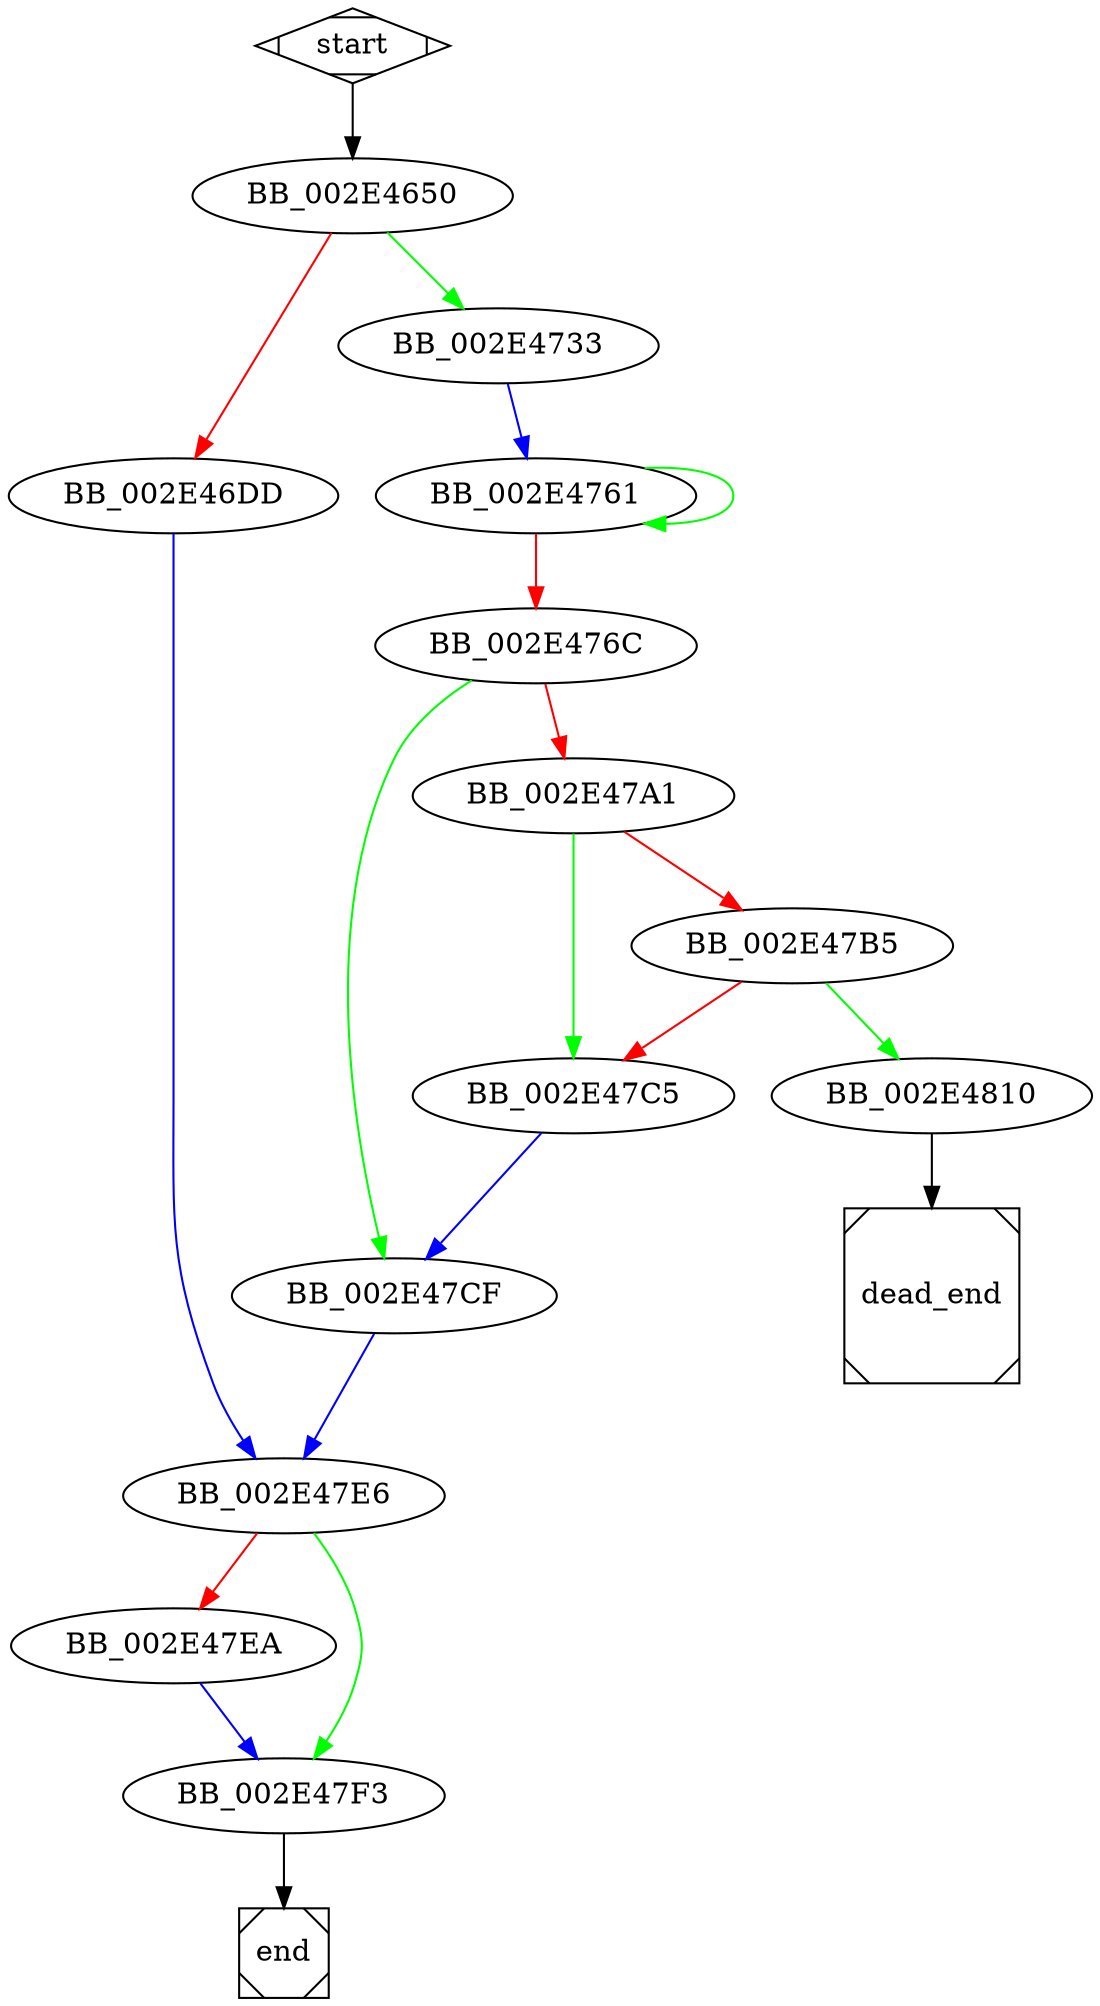 digraph G {
  start -> BB_002E4650;
  
  BB_002E4650 -> BB_002E46DD [color=red];
  BB_002E4650 -> BB_002E4733 [color=green];
  
  BB_002E46DD -> BB_002E47E6 [color=blue];
  
  BB_002E4733 -> BB_002E4761 [color=blue];
  
  BB_002E4761 -> BB_002E476C [color=red];
  BB_002E4761 -> BB_002E4761 [color=green];
  
  BB_002E476C -> BB_002E47A1 [color=red];
  BB_002E476C -> BB_002E47CF [color=green];
  
  BB_002E47A1 -> BB_002E47B5 [color=red];
  BB_002E47A1 -> BB_002E47C5 [color=green];
  
  BB_002E47B5 -> BB_002E47C5 [color=red];
  BB_002E47B5 -> BB_002E4810 [color=green];
  
  BB_002E47C5 -> BB_002E47CF [color=blue];
  
  BB_002E47CF -> BB_002E47E6 [color=blue];
  
  BB_002E47E6 -> BB_002E47EA [color=red];
  BB_002E47E6 -> BB_002E47F3 [color=green];
  
  BB_002E47EA -> BB_002E47F3 [color=blue];
  
  BB_002E47F3 -> end;
  
  BB_002E4810 -> dead_end;
  
  start [shape=Mdiamond];
  end [shape=Msquare];
  dead_end [shape=Msquare];
}
